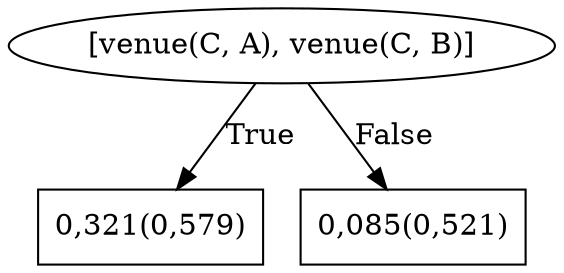 digraph G{ 
1[label = "[venue(C, A), venue(C, B)]"];
1 -> 2[label="True"];
1 -> 3[label="False"];
2[shape = box,label = "0,321(0,579)"];
3[shape = box,label = "0,085(0,521)"];
}
